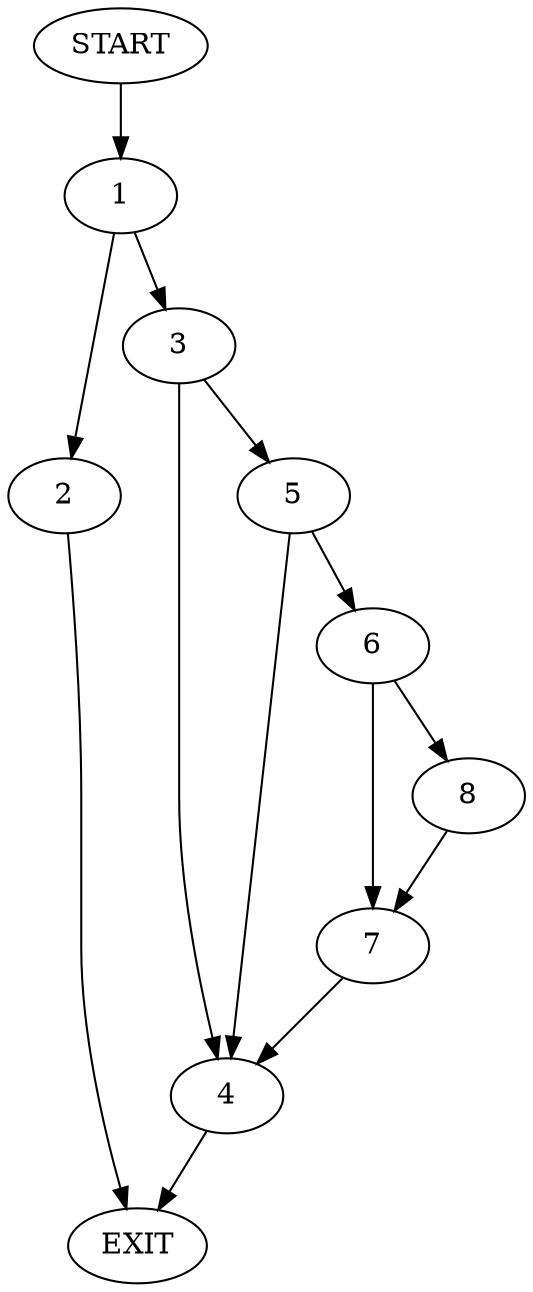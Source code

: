 digraph {
0 [label="START"]
9 [label="EXIT"]
0 -> 1
1 -> 2
1 -> 3
2 -> 9
3 -> 4
3 -> 5
4 -> 9
5 -> 4
5 -> 6
6 -> 7
6 -> 8
7 -> 4
8 -> 7
}
